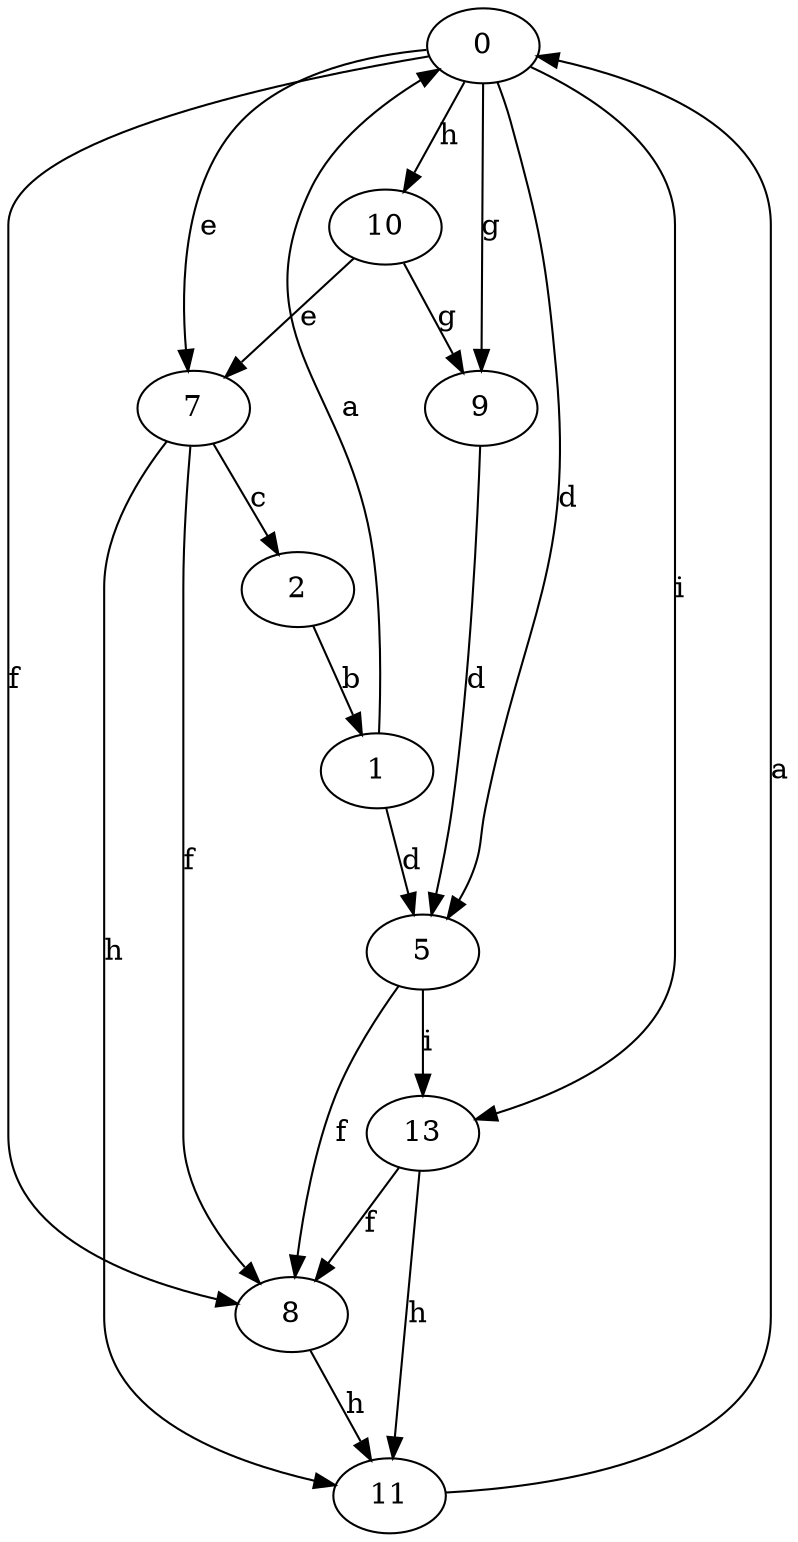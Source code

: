 strict digraph  {
0;
1;
2;
5;
7;
8;
9;
10;
11;
13;
0 -> 5  [label=d];
0 -> 7  [label=e];
0 -> 8  [label=f];
0 -> 9  [label=g];
0 -> 10  [label=h];
0 -> 13  [label=i];
1 -> 0  [label=a];
1 -> 5  [label=d];
2 -> 1  [label=b];
5 -> 8  [label=f];
5 -> 13  [label=i];
7 -> 2  [label=c];
7 -> 8  [label=f];
7 -> 11  [label=h];
8 -> 11  [label=h];
9 -> 5  [label=d];
10 -> 7  [label=e];
10 -> 9  [label=g];
11 -> 0  [label=a];
13 -> 8  [label=f];
13 -> 11  [label=h];
}
